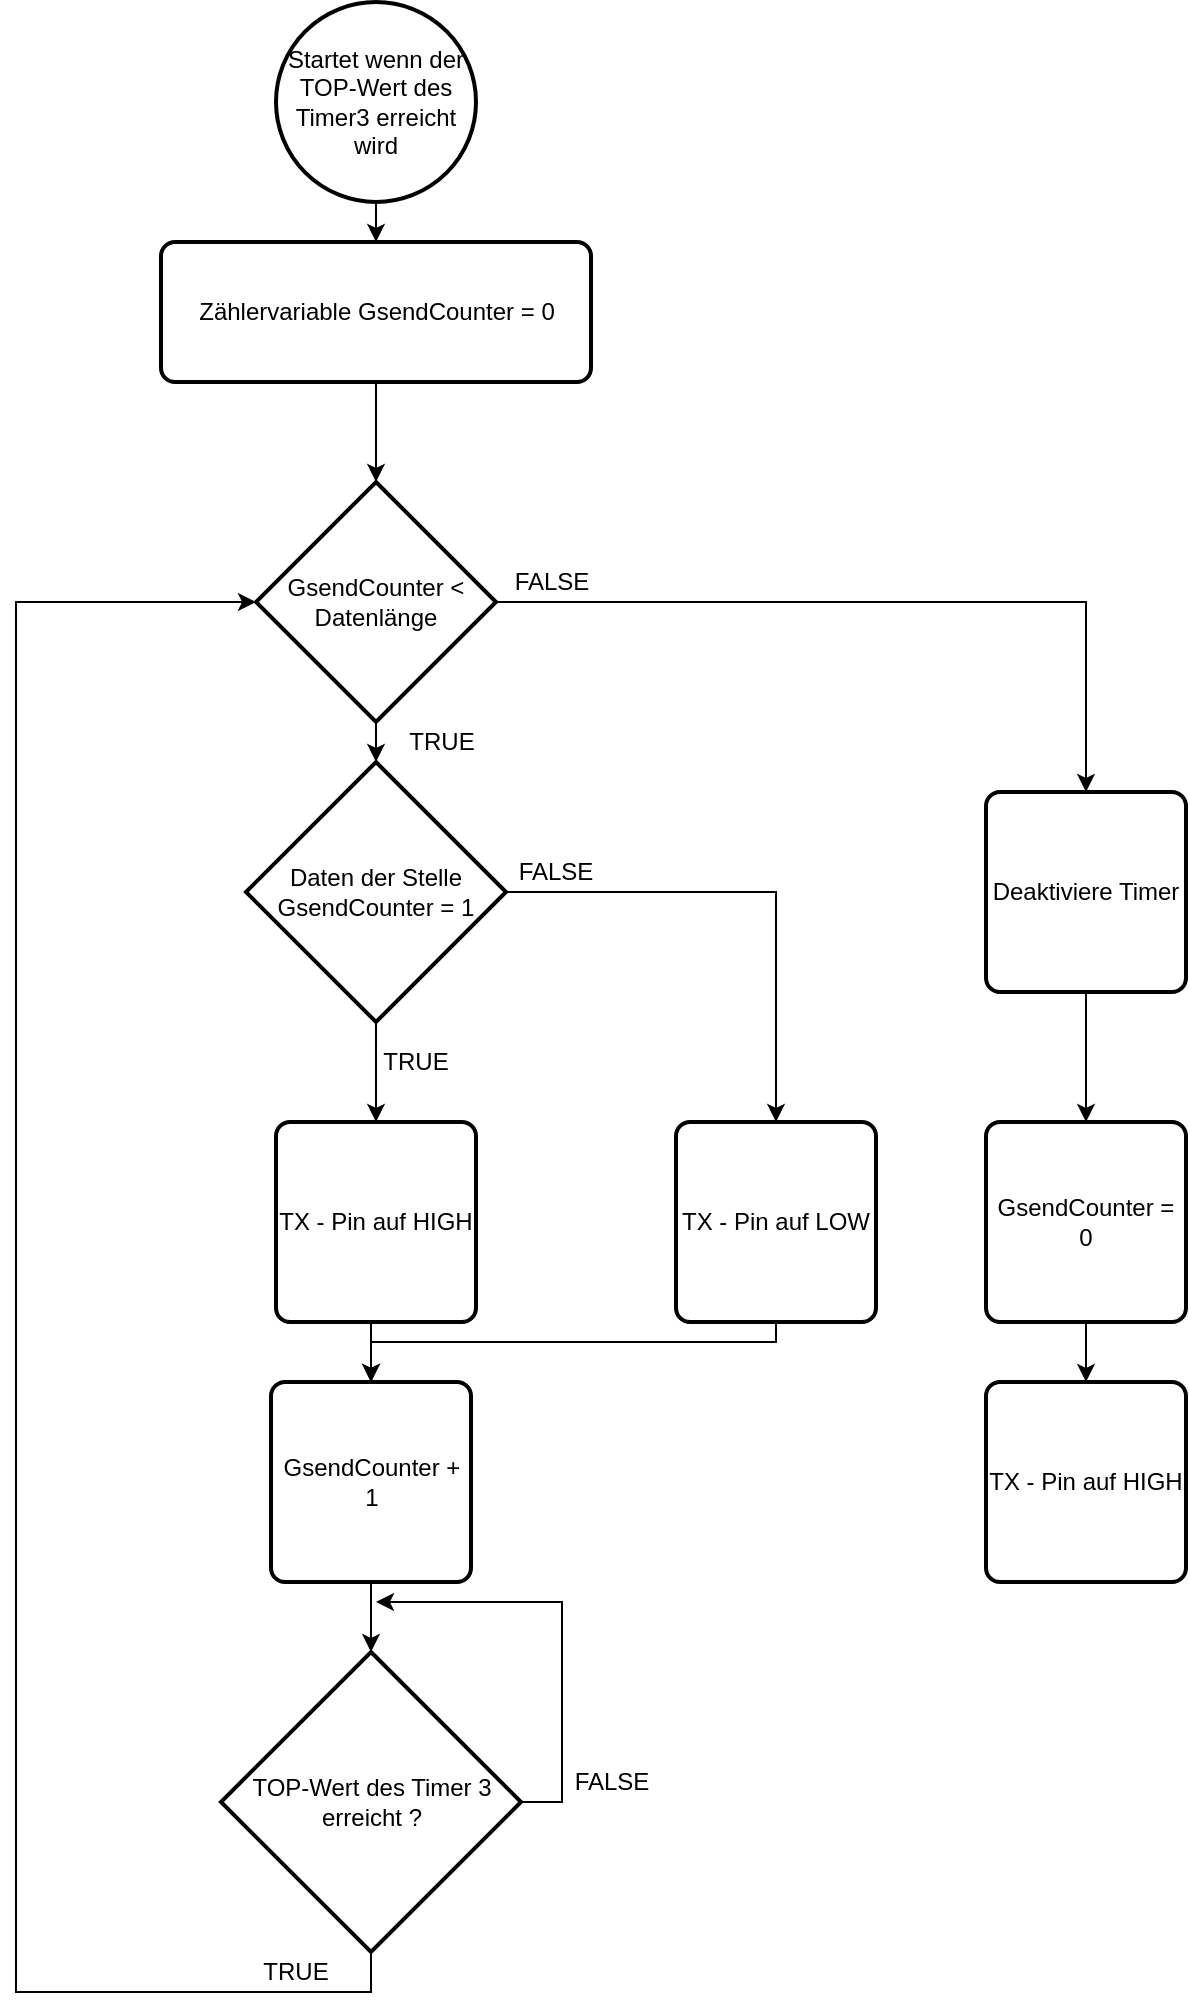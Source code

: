 <mxfile version="10.7.0" type="device"><diagram id="LrkbiAtlrhaRD5RpIdu-" name="Page-1"><mxGraphModel dx="1964" dy="1152" grid="1" gridSize="10" guides="1" tooltips="1" connect="1" arrows="1" fold="1" page="1" pageScale="1" pageWidth="827" pageHeight="1169" math="0" shadow="0"><root><mxCell id="0"/><mxCell id="1" parent="0"/><mxCell id="O3oE7-bhGEY9RvUPbqAU-34" style="edgeStyle=orthogonalEdgeStyle;rounded=0;orthogonalLoop=1;jettySize=auto;html=1;exitX=0.5;exitY=1;exitDx=0;exitDy=0;exitPerimeter=0;entryX=0.5;entryY=0;entryDx=0;entryDy=0;" edge="1" parent="1" source="O3oE7-bhGEY9RvUPbqAU-1" target="O3oE7-bhGEY9RvUPbqAU-3"><mxGeometry relative="1" as="geometry"/></mxCell><mxCell id="O3oE7-bhGEY9RvUPbqAU-1" value="Startet wenn der TOP-Wert des Timer3 erreicht wird" style="strokeWidth=2;html=1;shape=mxgraph.flowchart.start_2;whiteSpace=wrap;" vertex="1" parent="1"><mxGeometry x="165" y="30" width="100" height="100" as="geometry"/></mxCell><mxCell id="O3oE7-bhGEY9RvUPbqAU-6" style="edgeStyle=orthogonalEdgeStyle;rounded=0;orthogonalLoop=1;jettySize=auto;html=1;exitX=0.5;exitY=1;exitDx=0;exitDy=0;exitPerimeter=0;" edge="1" parent="1" source="O3oE7-bhGEY9RvUPbqAU-2" target="O3oE7-bhGEY9RvUPbqAU-5"><mxGeometry relative="1" as="geometry"><Array as="points"><mxPoint x="215" y="400"/><mxPoint x="215" y="400"/></Array></mxGeometry></mxCell><mxCell id="O3oE7-bhGEY9RvUPbqAU-37" style="edgeStyle=orthogonalEdgeStyle;rounded=0;orthogonalLoop=1;jettySize=auto;html=1;exitX=1;exitY=0.5;exitDx=0;exitDy=0;exitPerimeter=0;entryX=0.5;entryY=0;entryDx=0;entryDy=0;" edge="1" parent="1" source="O3oE7-bhGEY9RvUPbqAU-2" target="O3oE7-bhGEY9RvUPbqAU-35"><mxGeometry relative="1" as="geometry"/></mxCell><mxCell id="O3oE7-bhGEY9RvUPbqAU-2" value="GsendCounter &amp;lt; Datenlänge" style="strokeWidth=2;html=1;shape=mxgraph.flowchart.decision;whiteSpace=wrap;" vertex="1" parent="1"><mxGeometry x="155" y="270" width="120" height="120" as="geometry"/></mxCell><mxCell id="O3oE7-bhGEY9RvUPbqAU-24" style="edgeStyle=orthogonalEdgeStyle;rounded=0;orthogonalLoop=1;jettySize=auto;html=1;exitX=0.5;exitY=1;exitDx=0;exitDy=0;entryX=0.5;entryY=0;entryDx=0;entryDy=0;entryPerimeter=0;" edge="1" parent="1" source="O3oE7-bhGEY9RvUPbqAU-3" target="O3oE7-bhGEY9RvUPbqAU-2"><mxGeometry relative="1" as="geometry"/></mxCell><mxCell id="O3oE7-bhGEY9RvUPbqAU-3" value="Zählervariable GsendCounter = 0" style="rounded=1;whiteSpace=wrap;html=1;absoluteArcSize=1;arcSize=14;strokeWidth=2;" vertex="1" parent="1"><mxGeometry x="107.5" y="150" width="215" height="70" as="geometry"/></mxCell><mxCell id="O3oE7-bhGEY9RvUPbqAU-9" style="edgeStyle=orthogonalEdgeStyle;rounded=0;orthogonalLoop=1;jettySize=auto;html=1;exitX=0.5;exitY=1;exitDx=0;exitDy=0;exitPerimeter=0;entryX=0.5;entryY=0;entryDx=0;entryDy=0;" edge="1" parent="1" source="O3oE7-bhGEY9RvUPbqAU-5" target="O3oE7-bhGEY9RvUPbqAU-8"><mxGeometry relative="1" as="geometry"/></mxCell><mxCell id="O3oE7-bhGEY9RvUPbqAU-12" style="edgeStyle=orthogonalEdgeStyle;rounded=0;orthogonalLoop=1;jettySize=auto;html=1;exitX=1;exitY=0.5;exitDx=0;exitDy=0;exitPerimeter=0;" edge="1" parent="1" source="O3oE7-bhGEY9RvUPbqAU-5" target="O3oE7-bhGEY9RvUPbqAU-11"><mxGeometry relative="1" as="geometry"/></mxCell><mxCell id="O3oE7-bhGEY9RvUPbqAU-5" value="Daten der Stelle GsendCounter = 1" style="strokeWidth=2;html=1;shape=mxgraph.flowchart.decision;whiteSpace=wrap;" vertex="1" parent="1"><mxGeometry x="150" y="410" width="130" height="130" as="geometry"/></mxCell><mxCell id="O3oE7-bhGEY9RvUPbqAU-7" value="TRUE" style="text;html=1;strokeColor=none;fillColor=none;align=center;verticalAlign=middle;whiteSpace=wrap;rounded=0;" vertex="1" parent="1"><mxGeometry x="228" y="390" width="40" height="20" as="geometry"/></mxCell><mxCell id="O3oE7-bhGEY9RvUPbqAU-28" style="edgeStyle=orthogonalEdgeStyle;rounded=0;orthogonalLoop=1;jettySize=auto;html=1;exitX=0.5;exitY=1;exitDx=0;exitDy=0;entryX=0.5;entryY=0;entryDx=0;entryDy=0;" edge="1" parent="1" source="O3oE7-bhGEY9RvUPbqAU-8" target="O3oE7-bhGEY9RvUPbqAU-27"><mxGeometry relative="1" as="geometry"/></mxCell><mxCell id="O3oE7-bhGEY9RvUPbqAU-8" value="TX - Pin auf HIGH" style="rounded=1;whiteSpace=wrap;html=1;absoluteArcSize=1;arcSize=14;strokeWidth=2;" vertex="1" parent="1"><mxGeometry x="165" y="590" width="100" height="100" as="geometry"/></mxCell><mxCell id="O3oE7-bhGEY9RvUPbqAU-10" value="TRUE" style="text;html=1;strokeColor=none;fillColor=none;align=center;verticalAlign=middle;whiteSpace=wrap;rounded=0;" vertex="1" parent="1"><mxGeometry x="215" y="550" width="40" height="20" as="geometry"/></mxCell><mxCell id="O3oE7-bhGEY9RvUPbqAU-29" style="edgeStyle=orthogonalEdgeStyle;rounded=0;orthogonalLoop=1;jettySize=auto;html=1;exitX=0.5;exitY=1;exitDx=0;exitDy=0;entryX=0.5;entryY=0;entryDx=0;entryDy=0;" edge="1" parent="1" source="O3oE7-bhGEY9RvUPbqAU-11" target="O3oE7-bhGEY9RvUPbqAU-27"><mxGeometry relative="1" as="geometry"><Array as="points"><mxPoint x="415" y="700"/><mxPoint x="213" y="700"/></Array></mxGeometry></mxCell><mxCell id="O3oE7-bhGEY9RvUPbqAU-11" value="TX - Pin auf LOW" style="rounded=1;whiteSpace=wrap;html=1;absoluteArcSize=1;arcSize=14;strokeWidth=2;" vertex="1" parent="1"><mxGeometry x="365" y="590" width="100" height="100" as="geometry"/></mxCell><mxCell id="O3oE7-bhGEY9RvUPbqAU-13" value="FALSE" style="text;html=1;strokeColor=none;fillColor=none;align=center;verticalAlign=middle;whiteSpace=wrap;rounded=0;" vertex="1" parent="1"><mxGeometry x="285" y="455" width="40" height="20" as="geometry"/></mxCell><mxCell id="O3oE7-bhGEY9RvUPbqAU-32" style="edgeStyle=orthogonalEdgeStyle;rounded=0;orthogonalLoop=1;jettySize=auto;html=1;exitX=1;exitY=0.5;exitDx=0;exitDy=0;exitPerimeter=0;" edge="1" parent="1" source="O3oE7-bhGEY9RvUPbqAU-14"><mxGeometry relative="1" as="geometry"><mxPoint x="215" y="830" as="targetPoint"/><Array as="points"><mxPoint x="308" y="930"/><mxPoint x="308" y="830"/></Array></mxGeometry></mxCell><mxCell id="O3oE7-bhGEY9RvUPbqAU-33" style="edgeStyle=orthogonalEdgeStyle;rounded=0;orthogonalLoop=1;jettySize=auto;html=1;exitX=0.5;exitY=1;exitDx=0;exitDy=0;exitPerimeter=0;entryX=0;entryY=0.5;entryDx=0;entryDy=0;entryPerimeter=0;" edge="1" parent="1" source="O3oE7-bhGEY9RvUPbqAU-14" target="O3oE7-bhGEY9RvUPbqAU-2"><mxGeometry relative="1" as="geometry"><Array as="points"><mxPoint x="212" y="1025"/><mxPoint x="35" y="1025"/><mxPoint x="35" y="330"/></Array></mxGeometry></mxCell><mxCell id="O3oE7-bhGEY9RvUPbqAU-14" value="TOP-Wert des Timer 3 erreicht ?" style="strokeWidth=2;html=1;shape=mxgraph.flowchart.decision;whiteSpace=wrap;" vertex="1" parent="1"><mxGeometry x="137.5" y="855" width="150" height="150" as="geometry"/></mxCell><mxCell id="O3oE7-bhGEY9RvUPbqAU-18" value="TRUE" style="text;html=1;strokeColor=none;fillColor=none;align=center;verticalAlign=middle;whiteSpace=wrap;rounded=0;" vertex="1" parent="1"><mxGeometry x="155" y="1005" width="40" height="20" as="geometry"/></mxCell><mxCell id="O3oE7-bhGEY9RvUPbqAU-23" value="FALSE" style="text;html=1;strokeColor=none;fillColor=none;align=center;verticalAlign=middle;whiteSpace=wrap;rounded=0;" vertex="1" parent="1"><mxGeometry x="312.5" y="910" width="40" height="20" as="geometry"/></mxCell><mxCell id="O3oE7-bhGEY9RvUPbqAU-31" style="edgeStyle=orthogonalEdgeStyle;rounded=0;orthogonalLoop=1;jettySize=auto;html=1;exitX=0.5;exitY=1;exitDx=0;exitDy=0;" edge="1" parent="1" source="O3oE7-bhGEY9RvUPbqAU-27" target="O3oE7-bhGEY9RvUPbqAU-14"><mxGeometry relative="1" as="geometry"><mxPoint x="213" y="850" as="targetPoint"/></mxGeometry></mxCell><mxCell id="O3oE7-bhGEY9RvUPbqAU-27" value="GsendCounter + 1" style="rounded=1;whiteSpace=wrap;html=1;absoluteArcSize=1;arcSize=14;strokeWidth=2;" vertex="1" parent="1"><mxGeometry x="162.5" y="720" width="100" height="100" as="geometry"/></mxCell><mxCell id="O3oE7-bhGEY9RvUPbqAU-38" style="edgeStyle=orthogonalEdgeStyle;rounded=0;orthogonalLoop=1;jettySize=auto;html=1;exitX=0.5;exitY=1;exitDx=0;exitDy=0;entryX=0.5;entryY=0;entryDx=0;entryDy=0;" edge="1" parent="1" source="O3oE7-bhGEY9RvUPbqAU-35" target="O3oE7-bhGEY9RvUPbqAU-36"><mxGeometry relative="1" as="geometry"/></mxCell><mxCell id="O3oE7-bhGEY9RvUPbqAU-35" value="Deaktiviere Timer" style="rounded=1;whiteSpace=wrap;html=1;absoluteArcSize=1;arcSize=14;strokeWidth=2;" vertex="1" parent="1"><mxGeometry x="520" y="425" width="100" height="100" as="geometry"/></mxCell><mxCell id="O3oE7-bhGEY9RvUPbqAU-41" style="edgeStyle=orthogonalEdgeStyle;rounded=0;orthogonalLoop=1;jettySize=auto;html=1;exitX=0.5;exitY=1;exitDx=0;exitDy=0;entryX=0.5;entryY=0;entryDx=0;entryDy=0;" edge="1" parent="1" source="O3oE7-bhGEY9RvUPbqAU-36" target="O3oE7-bhGEY9RvUPbqAU-40"><mxGeometry relative="1" as="geometry"/></mxCell><mxCell id="O3oE7-bhGEY9RvUPbqAU-36" value="GsendCounter = 0" style="rounded=1;whiteSpace=wrap;html=1;absoluteArcSize=1;arcSize=14;strokeWidth=2;" vertex="1" parent="1"><mxGeometry x="520" y="590" width="100" height="100" as="geometry"/></mxCell><mxCell id="O3oE7-bhGEY9RvUPbqAU-39" value="FALSE" style="text;html=1;strokeColor=none;fillColor=none;align=center;verticalAlign=middle;whiteSpace=wrap;rounded=0;" vertex="1" parent="1"><mxGeometry x="282.5" y="310" width="40" height="20" as="geometry"/></mxCell><mxCell id="O3oE7-bhGEY9RvUPbqAU-40" value="TX - Pin auf HIGH" style="rounded=1;whiteSpace=wrap;html=1;absoluteArcSize=1;arcSize=14;strokeWidth=2;" vertex="1" parent="1"><mxGeometry x="520" y="720" width="100" height="100" as="geometry"/></mxCell></root></mxGraphModel></diagram></mxfile>